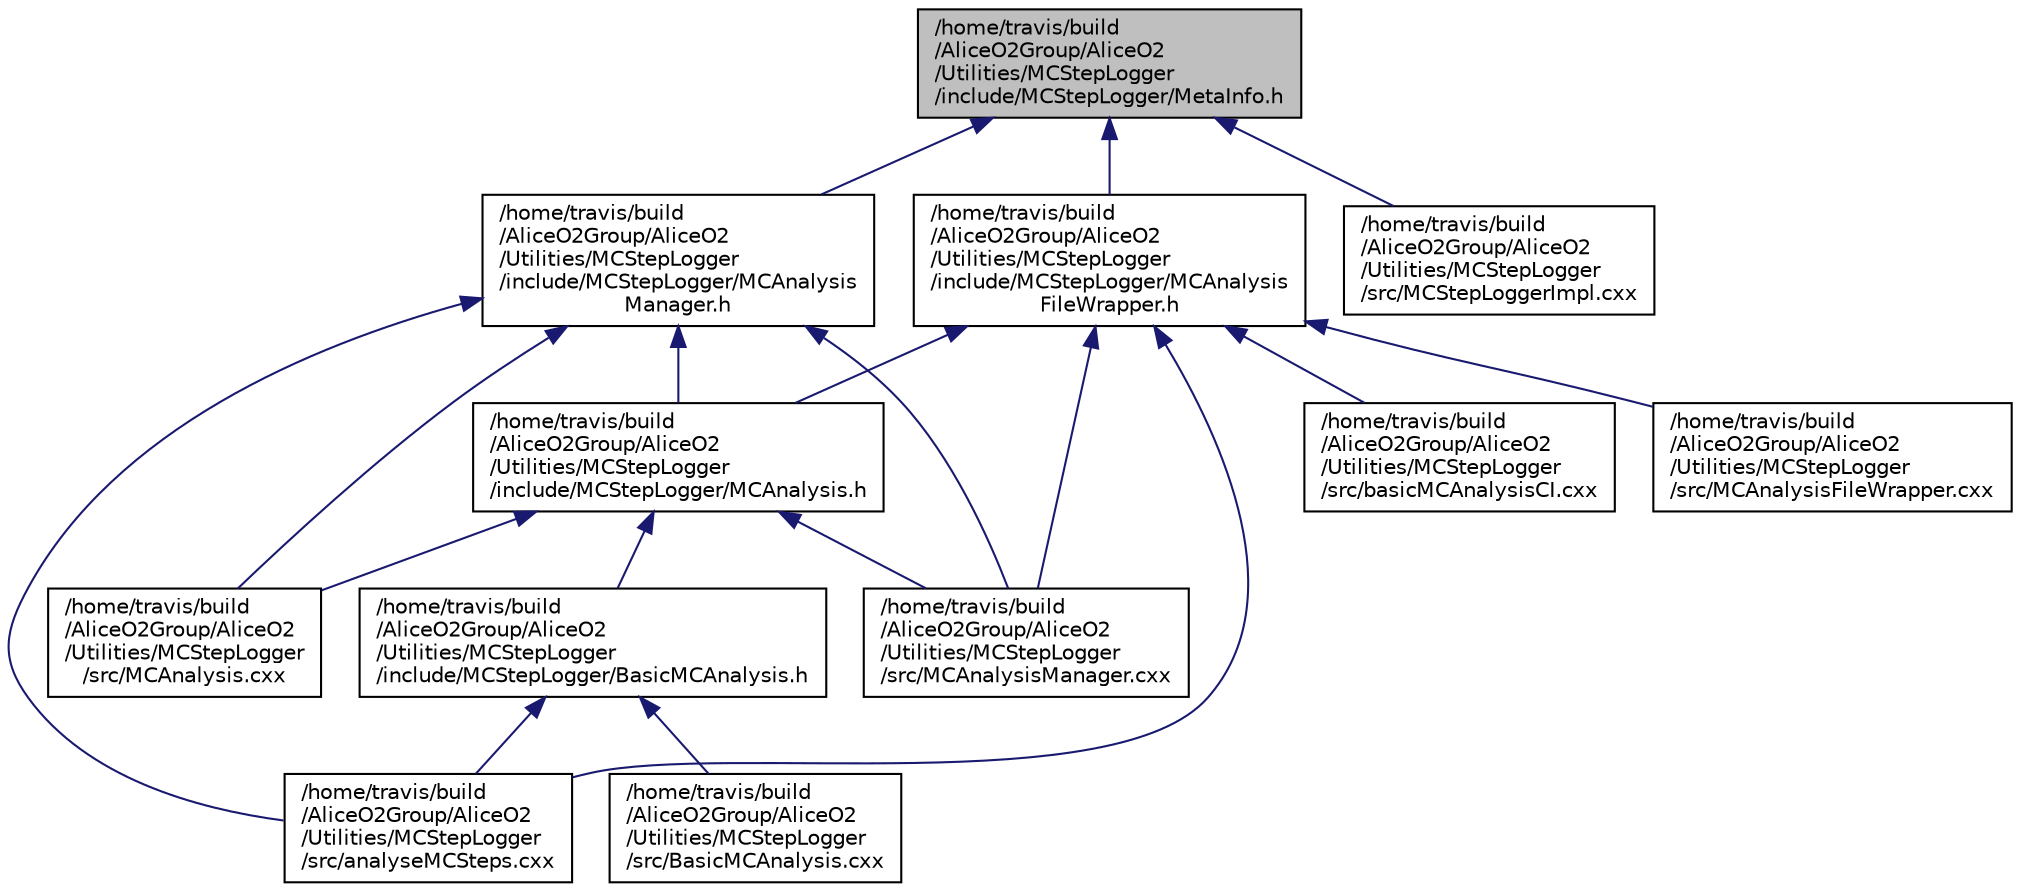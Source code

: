 digraph "/home/travis/build/AliceO2Group/AliceO2/Utilities/MCStepLogger/include/MCStepLogger/MetaInfo.h"
{
 // INTERACTIVE_SVG=YES
  bgcolor="transparent";
  edge [fontname="Helvetica",fontsize="10",labelfontname="Helvetica",labelfontsize="10"];
  node [fontname="Helvetica",fontsize="10",shape=record];
  Node1 [label="/home/travis/build\l/AliceO2Group/AliceO2\l/Utilities/MCStepLogger\l/include/MCStepLogger/MetaInfo.h",height=0.2,width=0.4,color="black", fillcolor="grey75", style="filled" fontcolor="black"];
  Node1 -> Node2 [dir="back",color="midnightblue",fontsize="10",style="solid",fontname="Helvetica"];
  Node2 [label="/home/travis/build\l/AliceO2Group/AliceO2\l/Utilities/MCStepLogger\l/include/MCStepLogger/MCAnalysis\lFileWrapper.h",height=0.2,width=0.4,color="black",URL="$d2/dd4/MCAnalysisFileWrapper_8h.html"];
  Node2 -> Node3 [dir="back",color="midnightblue",fontsize="10",style="solid",fontname="Helvetica"];
  Node3 [label="/home/travis/build\l/AliceO2Group/AliceO2\l/Utilities/MCStepLogger\l/include/MCStepLogger/MCAnalysis.h",height=0.2,width=0.4,color="black",URL="$d8/d8d/MCAnalysis_8h.html"];
  Node3 -> Node4 [dir="back",color="midnightblue",fontsize="10",style="solid",fontname="Helvetica"];
  Node4 [label="/home/travis/build\l/AliceO2Group/AliceO2\l/Utilities/MCStepLogger\l/include/MCStepLogger/BasicMCAnalysis.h",height=0.2,width=0.4,color="black",URL="$d0/dc7/BasicMCAnalysis_8h.html"];
  Node4 -> Node5 [dir="back",color="midnightblue",fontsize="10",style="solid",fontname="Helvetica"];
  Node5 [label="/home/travis/build\l/AliceO2Group/AliceO2\l/Utilities/MCStepLogger\l/src/analyseMCSteps.cxx",height=0.2,width=0.4,color="black",URL="$d0/d9e/analyseMCSteps_8cxx.html"];
  Node4 -> Node6 [dir="back",color="midnightblue",fontsize="10",style="solid",fontname="Helvetica"];
  Node6 [label="/home/travis/build\l/AliceO2Group/AliceO2\l/Utilities/MCStepLogger\l/src/BasicMCAnalysis.cxx",height=0.2,width=0.4,color="black",URL="$df/da1/BasicMCAnalysis_8cxx.html"];
  Node3 -> Node7 [dir="back",color="midnightblue",fontsize="10",style="solid",fontname="Helvetica"];
  Node7 [label="/home/travis/build\l/AliceO2Group/AliceO2\l/Utilities/MCStepLogger\l/src/MCAnalysis.cxx",height=0.2,width=0.4,color="black",URL="$dc/d10/MCAnalysis_8cxx.html"];
  Node3 -> Node8 [dir="back",color="midnightblue",fontsize="10",style="solid",fontname="Helvetica"];
  Node8 [label="/home/travis/build\l/AliceO2Group/AliceO2\l/Utilities/MCStepLogger\l/src/MCAnalysisManager.cxx",height=0.2,width=0.4,color="black",URL="$d8/dea/MCAnalysisManager_8cxx.html"];
  Node2 -> Node5 [dir="back",color="midnightblue",fontsize="10",style="solid",fontname="Helvetica"];
  Node2 -> Node9 [dir="back",color="midnightblue",fontsize="10",style="solid",fontname="Helvetica"];
  Node9 [label="/home/travis/build\l/AliceO2Group/AliceO2\l/Utilities/MCStepLogger\l/src/basicMCAnalysisCI.cxx",height=0.2,width=0.4,color="black",URL="$d8/dc6/basicMCAnalysisCI_8cxx.html"];
  Node2 -> Node10 [dir="back",color="midnightblue",fontsize="10",style="solid",fontname="Helvetica"];
  Node10 [label="/home/travis/build\l/AliceO2Group/AliceO2\l/Utilities/MCStepLogger\l/src/MCAnalysisFileWrapper.cxx",height=0.2,width=0.4,color="black",URL="$dc/d01/MCAnalysisFileWrapper_8cxx.html"];
  Node2 -> Node8 [dir="back",color="midnightblue",fontsize="10",style="solid",fontname="Helvetica"];
  Node1 -> Node11 [dir="back",color="midnightblue",fontsize="10",style="solid",fontname="Helvetica"];
  Node11 [label="/home/travis/build\l/AliceO2Group/AliceO2\l/Utilities/MCStepLogger\l/include/MCStepLogger/MCAnalysis\lManager.h",height=0.2,width=0.4,color="black",URL="$d2/de5/MCAnalysisManager_8h.html"];
  Node11 -> Node3 [dir="back",color="midnightblue",fontsize="10",style="solid",fontname="Helvetica"];
  Node11 -> Node5 [dir="back",color="midnightblue",fontsize="10",style="solid",fontname="Helvetica"];
  Node11 -> Node7 [dir="back",color="midnightblue",fontsize="10",style="solid",fontname="Helvetica"];
  Node11 -> Node8 [dir="back",color="midnightblue",fontsize="10",style="solid",fontname="Helvetica"];
  Node1 -> Node12 [dir="back",color="midnightblue",fontsize="10",style="solid",fontname="Helvetica"];
  Node12 [label="/home/travis/build\l/AliceO2Group/AliceO2\l/Utilities/MCStepLogger\l/src/MCStepLoggerImpl.cxx",height=0.2,width=0.4,color="black",URL="$dd/d79/MCStepLoggerImpl_8cxx.html"];
}
